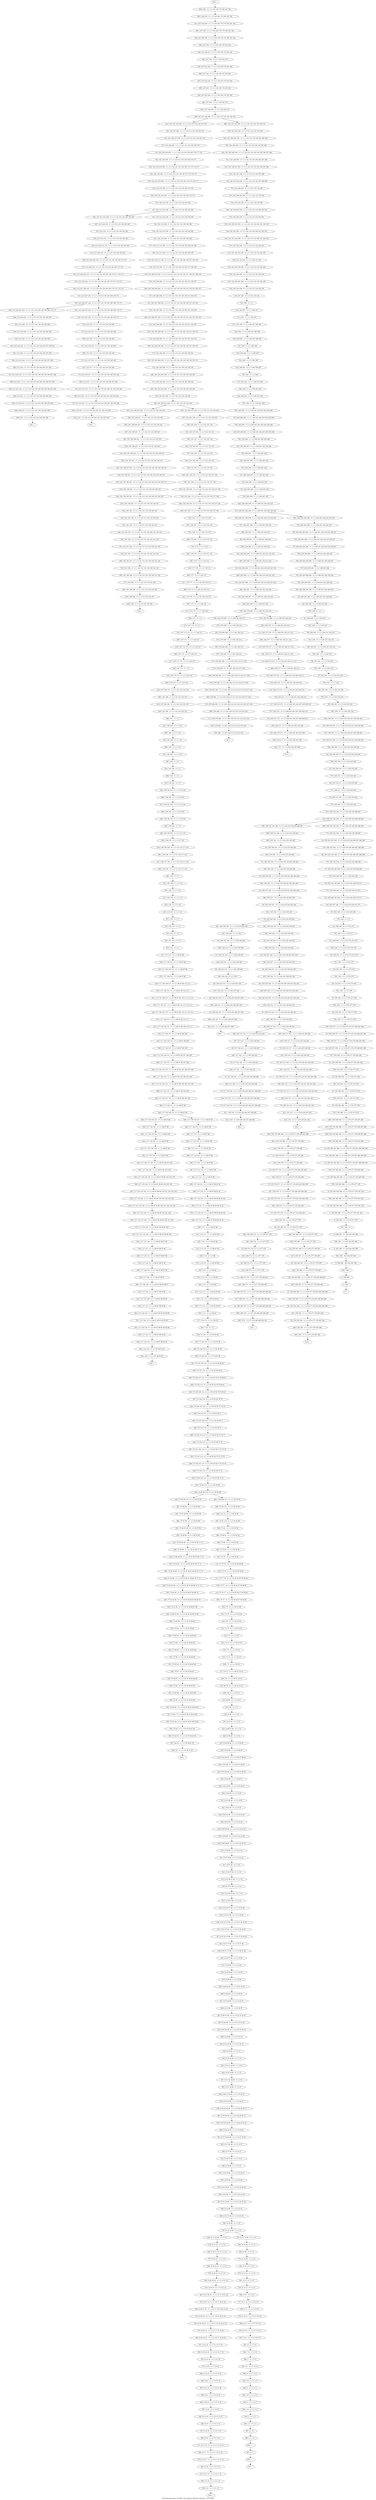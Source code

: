 digraph G {
graph [label="Tree-decomposition of width 4 for register allocator (function _test_start)"]
0[label="0 | : "];
1[label="1 | 390 : "];
2[label="2 | 389 390 : "];
3[label="3 | 388 389 : 303 304 305 306 "];
4[label="4 | 387 388 : 0 1 303 304 305 306 "];
5[label="5 | 386 387 : 0 1 303 304 305 306 "];
6[label="6 | 355 386 : 0 1 2 3 276 277 278 "];
7[label="7 | 355 385 386 : 0 1 2 3 276 277 278 301 302 "];
8[label="8 | 355 384 385 386 : 0 1 2 3 276 277 278 301 302 "];
9[label="9 | 355 383 384 386 : 0 1 2 3 276 277 278 301 302 "];
10[label="10 | 355 382 383 386 : 0 1 2 3 276 277 278 299 300 "];
11[label="11 | 355 381 382 386 : 0 1 2 3 276 277 278 297 298 299 300 "];
12[label="12 | 355 380 381 386 : 0 1 2 3 276 277 278 297 298 299 300 "];
13[label="13 | 355 378 379 : 0 1 2 3 276 277 278 296 "];
14[label="14 | 355 377 378 : 0 1 2 3 276 277 278 294 295 296 "];
15[label="15 | 355 376 377 : 0 1 2 3 276 277 278 292 293 294 295 "];
16[label="16 | 355 375 376 : 0 1 2 3 276 277 278 292 293 294 295 "];
17[label="17 | 355 374 375 : 0 1 2 3 276 277 278 292 293 "];
18[label="18 | 355 368 374 : 0 1 2 3 276 277 278 "];
19[label="19 | 368 373 374 : 0 1 2 3 277 278 "];
20[label="20 | 368 372 373 : 0 1 2 3 277 278 "];
21[label="21 | 368 371 372 : 0 1 2 3 277 278 290 291 "];
22[label="22 | 368 370 371 : 0 1 2 3 277 278 288 289 290 291 "];
23[label="23 | 368 369 370 : 0 1 2 3 277 278 288 289 290 291 "];
24[label="24 | 355 367 368 : 0 1 2 3 276 277 278 287 "];
25[label="25 | 355 366 367 : 0 1 2 3 276 277 278 287 "];
26[label="26 | 355 365 366 : 0 1 2 3 276 277 278 285 286 287 "];
27[label="27 | 355 364 365 : 0 1 2 3 276 277 278 283 284 285 286 "];
28[label="28 | 355 363 364 : 0 1 2 3 276 277 278 283 284 285 286 "];
29[label="29 | 355 362 363 : 0 1 2 3 276 277 278 283 284 "];
30[label="30 | 355 361 386 : 0 1 2 3 276 277 278 "];
31[label="31 | 355 360 361 : 0 1 2 3 276 277 278 "];
32[label="32 | 355 359 360 : 0 1 2 3 276 277 278 "];
33[label="33 | 355 358 359 : 0 1 2 3 276 277 278 281 282 "];
34[label="34 | 355 357 358 : 0 1 2 3 276 277 278 279 280 281 282 "];
35[label="35 | 355 356 357 : 0 1 2 3 276 277 278 279 280 281 282 "];
36[label="36 | 354 355 : 0 1 2 3 276 277 278 "];
37[label="37 | 353 354 : 0 1 2 3 276 277 278 "];
38[label="38 | 352 353 : 0 1 2 3 274 275 276 "];
39[label="39 | 351 352 : 0 1 2 3 274 275 "];
40[label="40 | 350 351 : 0 1 2 3 272 273 274 275 "];
41[label="41 | 349 350 : 0 1 2 3 272 273 274 275 "];
42[label="42 | 348 349 : 0 1 2 3 272 273 "];
43[label="43 | 305 348 : 0 1 2 3 234 235 236 "];
44[label="44 | 305 347 348 : 0 1 2 3 234 235 236 270 271 "];
45[label="45 | 305 346 347 348 : 0 1 2 3 234 235 236 270 271 "];
46[label="46 | 305 345 346 348 : 0 1 2 3 234 235 236 270 271 "];
47[label="47 | 305 344 345 348 : 0 1 2 3 234 235 236 268 269 "];
48[label="48 | 305 343 344 348 : 0 1 2 3 234 235 236 266 267 268 269 "];
49[label="49 | 305 342 343 348 : 0 1 2 3 234 235 236 266 267 268 269 "];
50[label="50 | 305 340 341 : 0 1 2 3 234 235 236 265 "];
51[label="51 | 305 339 340 : 0 1 2 3 234 235 236 263 264 265 "];
52[label="52 | 305 338 339 : 0 1 2 3 234 235 236 261 262 263 264 "];
53[label="53 | 305 337 338 : 0 1 2 3 234 235 236 261 262 263 264 "];
54[label="54 | 305 336 337 : 0 1 2 3 234 235 236 261 262 "];
55[label="55 | 305 329 336 : 0 1 2 3 234 235 236 254 "];
56[label="56 | 329 335 336 : 0 1 2 3 254 259 260 "];
57[label="57 | 329 334 335 : 0 1 2 3 254 259 260 "];
58[label="58 | 329 333 334 : 0 1 2 3 254 259 260 "];
59[label="59 | 329 332 333 : 0 1 2 3 254 257 258 "];
60[label="60 | 329 331 332 : 0 1 2 3 254 255 256 257 258 "];
61[label="61 | 329 330 331 : 0 1 2 3 254 255 256 257 258 "];
62[label="62 | 305 328 329 : 0 1 2 3 234 235 236 254 "];
63[label="63 | 305 327 328 : 0 1 2 3 234 235 236 252 253 254 "];
64[label="64 | 305 326 327 : 0 1 2 3 234 235 236 252 253 "];
65[label="65 | 305 325 326 : 0 1 2 3 234 235 236 250 251 252 253 "];
66[label="66 | 305 324 325 : 0 1 2 3 234 235 236 250 251 252 253 "];
67[label="67 | 305 323 324 : 0 1 2 3 234 235 236 250 251 "];
68[label="68 | 305 317 323 : 0 1 2 3 234 235 236 245 "];
69[label="69 | 317 322 323 : 0 1 2 3 235 236 245 "];
70[label="70 | 317 321 322 : 0 1 2 3 235 236 245 "];
71[label="71 | 317 320 321 : 0 1 2 3 235 236 245 248 249 "];
72[label="72 | 317 319 320 : 0 1 2 3 235 236 245 246 247 248 249 "];
73[label="73 | 317 318 319 : 0 1 2 3 235 236 245 246 247 248 249 "];
74[label="74 | 305 316 317 : 0 1 2 3 234 235 236 245 "];
75[label="75 | 305 315 316 : 0 1 2 3 234 235 236 243 244 245 "];
76[label="76 | 305 314 315 : 0 1 2 3 234 235 236 241 242 243 244 "];
77[label="77 | 305 313 314 : 0 1 2 3 234 235 236 241 242 243 244 "];
78[label="78 | 305 312 313 : 0 1 2 3 234 235 236 241 242 "];
79[label="79 | 305 311 348 : 0 1 2 3 234 235 236 "];
80[label="80 | 305 310 311 : 0 1 2 3 234 235 236 "];
81[label="81 | 305 309 310 : 0 1 2 3 234 235 236 "];
82[label="82 | 305 308 309 : 0 1 2 3 234 235 236 239 240 "];
83[label="83 | 305 307 308 : 0 1 2 3 234 235 236 237 238 239 240 "];
84[label="84 | 305 306 307 : 0 1 2 3 234 235 236 237 238 239 240 "];
85[label="85 | 304 305 : 0 1 2 3 234 235 236 "];
86[label="86 | 303 304 : 0 1 2 3 234 235 236 "];
87[label="87 | 302 303 : 0 1 2 3 232 233 234 "];
88[label="88 | 301 302 : 0 1 2 3 232 233 "];
89[label="89 | 300 301 : 0 1 2 3 230 231 232 233 "];
90[label="90 | 299 300 : 0 1 2 3 230 231 232 233 "];
91[label="91 | 298 299 : 0 1 2 3 230 231 "];
92[label="92 | 263 298 : 0 1 2 3 200 201 202 "];
93[label="93 | 263 297 298 : 0 1 2 3 200 201 202 228 229 "];
94[label="94 | 263 296 297 298 : 0 1 2 3 200 201 202 228 229 "];
95[label="95 | 263 295 296 298 : 0 1 2 3 200 201 202 228 229 "];
96[label="96 | 263 294 295 298 : 0 1 2 3 200 201 202 226 227 "];
97[label="97 | 263 293 294 298 : 0 1 2 3 200 201 202 224 225 226 227 "];
98[label="98 | 263 292 293 298 : 0 1 2 3 200 201 202 224 225 226 227 "];
99[label="99 | 263 290 291 : 0 1 2 3 200 201 202 223 "];
100[label="100 | 263 289 290 : 0 1 2 3 200 201 202 221 222 223 "];
101[label="101 | 263 288 289 : 0 1 2 3 200 201 202 219 220 221 222 "];
102[label="102 | 263 287 288 : 0 1 2 3 200 201 202 219 220 221 222 "];
103[label="103 | 263 286 287 : 0 1 2 3 200 201 202 219 220 "];
104[label="104 | 263 278 286 : 0 1 2 3 200 201 202 212 "];
105[label="105 | 278 285 286 : 0 1 2 3 201 202 212 "];
106[label="106 | 278 284 285 : 0 1 2 3 201 202 212 "];
107[label="107 | 278 283 284 : 0 1 2 3 201 202 212 217 218 "];
108[label="108 | 278 282 283 : 0 1 2 3 201 202 212 213 214 217 218 "];
109[label="109 | 278 281 282 : 0 1 2 3 201 202 212 213 214 215 216 217 218 "];
110[label="110 | 278 280 281 : 0 1 2 3 201 202 212 213 214 215 216 217 218 "];
111[label="111 | 278 279 280 : 0 1 2 3 201 202 212 213 214 215 216 "];
112[label="112 | 263 277 278 : 0 1 2 3 200 201 202 211 212 "];
113[label="113 | 263 276 277 : 0 1 2 3 200 201 202 211 212 "];
114[label="114 | 263 275 276 : 0 1 2 3 200 201 202 211 212 "];
115[label="115 | 263 274 275 : 0 1 2 3 200 201 202 209 210 211 "];
116[label="116 | 263 273 274 : 0 1 2 3 200 201 202 209 210 "];
117[label="117 | 263 272 273 : 0 1 2 3 200 201 202 207 208 209 210 "];
118[label="118 | 263 271 272 : 0 1 2 3 200 201 202 207 208 209 210 "];
119[label="119 | 263 270 271 : 0 1 2 3 200 201 202 207 208 "];
120[label="120 | 263 269 298 : 0 1 2 3 200 201 202 "];
121[label="121 | 263 268 269 : 0 1 2 3 200 201 202 "];
122[label="122 | 263 267 268 : 0 1 2 3 200 201 202 "];
123[label="123 | 263 266 267 : 0 1 2 3 200 201 202 205 206 "];
124[label="124 | 263 265 266 : 0 1 2 3 200 201 202 203 204 205 206 "];
125[label="125 | 263 264 265 : 0 1 2 3 200 201 202 203 204 205 206 "];
126[label="126 | 262 263 : 0 1 2 3 200 201 202 "];
127[label="127 | 261 262 : 0 1 2 3 200 201 202 "];
128[label="128 | 260 261 : 0 1 2 3 198 199 200 "];
129[label="129 | 259 260 : 0 1 2 3 198 199 "];
130[label="130 | 258 259 : 0 1 2 3 196 197 198 199 "];
131[label="131 | 257 258 : 0 1 2 3 196 197 198 199 "];
132[label="132 | 256 257 : 0 1 2 3 196 197 "];
133[label="133 | 181 256 : 0 1 2 3 132 133 134 "];
134[label="134 | 181 255 256 : 0 1 2 3 132 133 134 194 195 "];
135[label="135 | 181 254 255 256 : 0 1 2 3 132 133 134 194 195 "];
136[label="136 | 181 253 254 256 : 0 1 2 3 132 133 134 194 195 "];
137[label="137 | 181 252 253 256 : 0 1 2 3 132 133 134 192 193 "];
138[label="138 | 181 251 252 256 : 0 1 2 3 132 133 134 190 191 192 193 "];
139[label="139 | 181 250 251 256 : 0 1 2 3 132 133 134 190 191 192 193 "];
140[label="140 | 181 249 250 256 : 0 1 2 3 132 133 134 189 190 191 "];
141[label="141 | 181 248 249 256 : 0 1 2 3 132 133 134 189 "];
142[label="142 | 181 247 248 256 : 0 1 2 3 132 133 134 187 188 189 "];
143[label="143 | 181 246 247 256 : 0 1 2 3 132 133 134 185 186 187 188 "];
144[label="144 | 181 245 246 256 : 0 1 2 3 132 133 134 139 140 185 186 187 188 "];
145[label="145 | 181 244 245 256 : 0 1 2 3 132 133 134 139 140 185 186 "];
146[label="146 | 237 243 244 : 0 1 2 3 139 140 178 183 184 "];
147[label="147 | 237 242 243 : 0 1 2 3 139 140 178 183 184 "];
148[label="148 | 237 241 242 : 0 1 2 3 139 140 178 183 184 "];
149[label="149 | 237 240 241 : 0 1 2 3 139 140 178 181 182 "];
150[label="150 | 237 239 240 : 0 1 2 3 139 140 178 179 180 181 182 "];
151[label="151 | 237 238 239 : 0 1 2 3 139 140 178 179 180 181 182 "];
152[label="152 | 181 236 237 256 : 0 1 2 3 132 133 134 139 140 178 "];
153[label="153 | 181 235 236 256 : 0 1 2 3 132 133 134 139 140 176 177 178 "];
154[label="154 | 181 234 235 256 : 0 1 2 3 132 133 134 139 140 174 175 176 177 "];
155[label="155 | 181 233 234 256 : 0 1 2 3 132 133 134 139 140 174 175 176 177 "];
156[label="156 | 181 232 233 256 : 0 1 2 3 132 133 134 139 140 174 175 "];
157[label="157 | 181 213 232 256 : 0 1 2 3 132 133 134 139 140 160 "];
158[label="158 | 213 231 232 : 0 1 2 3 133 134 139 140 160 "];
159[label="159 | 213 230 231 232 : 0 1 2 3 133 134 139 140 160 "];
160[label="160 | 213 229 230 232 : 0 1 2 3 133 134 139 140 160 172 173 "];
161[label="161 | 213 228 229 232 : 0 1 2 3 133 134 139 140 160 170 171 172 173 "];
162[label="162 | 213 227 228 232 : 0 1 2 3 133 134 139 140 160 170 171 172 173 "];
163[label="163 | 213 226 227 232 : 0 1 2 3 133 134 139 140 160 169 170 171 "];
164[label="164 | 213 225 226 : 0 1 2 3 133 134 139 140 160 169 "];
165[label="165 | 213 224 225 : 0 1 2 3 133 134 139 140 160 167 168 169 "];
166[label="166 | 213 223 224 : 0 1 2 3 133 134 139 140 160 167 168 "];
167[label="167 | 213 222 223 : 0 1 2 3 133 134 139 140 160 165 166 167 168 "];
168[label="168 | 213 221 222 : 0 1 2 3 133 134 139 140 160 165 166 167 168 "];
169[label="169 | 213 220 221 : 0 1 2 3 133 134 139 140 160 165 166 "];
170[label="170 | 213 219 232 : 0 1 2 3 133 134 139 140 160 "];
171[label="171 | 213 218 219 : 0 1 2 3 133 134 139 140 160 "];
172[label="172 | 213 217 218 : 0 1 2 3 133 134 139 140 160 "];
173[label="173 | 213 216 217 : 0 1 2 3 133 134 139 140 160 163 164 "];
174[label="174 | 213 215 216 : 0 1 2 3 133 134 139 140 160 161 162 163 164 "];
175[label="175 | 213 214 215 : 0 1 2 3 133 134 139 140 160 161 162 163 164 "];
176[label="176 | 181 212 213 256 : 0 1 2 3 132 133 134 139 140 160 "];
177[label="177 | 181 211 212 256 : 0 1 2 3 132 133 134 139 140 158 159 160 "];
178[label="178 | 181 210 211 256 : 0 1 2 3 132 133 134 139 140 156 157 158 159 "];
179[label="179 | 181 209 210 256 : 0 1 2 3 132 133 134 139 140 150 151 156 157 158 159 "];
180[label="180 | 181 208 209 256 : 0 1 2 3 132 133 134 139 140 150 151 154 155 156 157 "];
181[label="181 | 181 207 208 256 : 0 1 2 3 132 133 134 139 140 150 151 154 155 "];
182[label="182 | 181 206 207 256 : 0 1 2 3 132 133 134 139 140 150 151 152 153 154 155 "];
183[label="183 | 181 205 206 256 : 0 1 2 3 132 133 134 139 140 150 151 152 153 "];
184[label="184 | 181 204 205 256 : 0 1 2 3 132 133 134 139 140 150 151 152 153 "];
185[label="185 | 181 203 204 256 : 0 1 2 3 132 133 134 139 140 148 149 150 151 "];
186[label="186 | 181 202 203 256 : 0 1 2 3 132 133 134 139 140 148 149 "];
187[label="187 | 181 201 202 256 : 0 1 2 3 132 133 134 139 140 148 149 "];
188[label="188 | 181 200 201 256 : 0 1 2 3 132 133 134 139 140 "];
189[label="189 | 181 199 200 201 : 0 1 2 3 132 133 134 139 140 "];
190[label="190 | 181 198 199 201 : 0 1 2 3 132 133 134 139 140 "];
191[label="191 | 181 197 198 201 : 0 1 2 3 132 133 134 139 140 146 147 "];
192[label="192 | 181 196 197 201 : 0 1 2 3 132 133 134 139 140 144 145 146 147 "];
193[label="193 | 181 195 196 201 : 0 1 2 3 132 133 134 139 140 144 145 146 147 "];
194[label="194 | 181 194 195 201 : 0 1 2 3 132 133 134 139 140 143 144 145 "];
195[label="195 | 181 193 194 : 0 1 2 3 132 133 134 139 140 143 "];
196[label="196 | 181 192 193 : 0 1 2 3 132 133 134 139 140 141 142 143 "];
197[label="197 | 181 191 192 : 0 1 2 3 132 133 134 139 140 141 142 "];
198[label="198 | 181 190 191 : 0 1 2 3 132 133 134 139 140 141 142 "];
199[label="199 | 181 189 190 : 0 1 2 3 132 133 134 139 140 141 142 "];
200[label="200 | 181 188 189 : 0 1 2 3 132 133 134 139 140 "];
201[label="201 | 181 187 256 : 0 1 2 3 132 133 134 "];
202[label="202 | 181 186 187 : 0 1 2 3 132 133 134 "];
203[label="203 | 181 185 186 : 0 1 2 3 132 133 134 "];
204[label="204 | 181 184 185 : 0 1 2 3 132 133 134 137 138 "];
205[label="205 | 181 183 184 : 0 1 2 3 132 133 134 135 136 137 138 "];
206[label="206 | 181 182 183 : 0 1 2 3 132 133 134 135 136 137 138 "];
207[label="207 | 180 181 : 0 1 2 3 132 133 134 "];
208[label="208 | 179 180 : 0 1 2 3 132 133 134 "];
209[label="209 | 178 179 : 0 1 2 3 130 131 132 "];
210[label="210 | 177 178 : 0 1 2 3 130 131 "];
211[label="211 | 176 177 : 0 1 2 3 128 129 130 131 "];
212[label="212 | 175 176 : 0 1 2 3 128 129 130 131 "];
213[label="213 | 174 175 : 0 1 2 3 128 129 "];
214[label="214 | 167 174 : 0 1 2 3 "];
215[label="215 | 167 173 174 : 0 1 2 3 126 127 "];
216[label="216 | 167 172 173 : 0 1 2 3 126 127 "];
217[label="217 | 167 171 172 : 0 1 2 3 126 127 "];
218[label="218 | 167 170 171 : 0 1 2 3 124 125 "];
219[label="219 | 167 169 170 : 0 1 2 3 122 123 124 125 "];
220[label="220 | 167 168 169 : 0 1 2 3 122 123 124 125 "];
221[label="221 | 166 167 : 0 1 2 3 121 "];
222[label="222 | 165 166 : 0 1 2 3 121 "];
223[label="223 | 164 165 : 0 1 2 3 121 "];
224[label="224 | 163 164 : 0 1 2 3 "];
225[label="225 | 156 163 : 0 1 2 3 "];
226[label="226 | 156 162 163 : 0 1 2 3 119 120 "];
227[label="227 | 156 161 162 : 0 1 2 3 119 120 "];
228[label="228 | 156 160 161 : 0 1 2 3 119 120 "];
229[label="229 | 156 159 160 : 0 1 2 3 117 118 "];
230[label="230 | 156 158 159 : 0 1 2 3 115 116 117 118 "];
231[label="231 | 156 157 158 : 0 1 2 3 115 116 117 118 "];
232[label="232 | 155 156 : 0 1 2 3 114 "];
233[label="233 | 154 155 : 0 1 2 3 114 "];
234[label="234 | 153 154 : 0 1 2 3 114 "];
235[label="235 | 152 153 : 0 1 2 3 "];
236[label="236 | 151 152 : 0 1 2 3 "];
237[label="237 | 117 151 : 0 1 2 3 86 87 88 "];
238[label="238 | 117 150 151 : 0 1 2 3 86 87 88 "];
239[label="239 | 117 149 150 151 : 0 1 2 3 86 87 88 "];
240[label="240 | 117 148 149 151 : 0 1 2 3 86 87 88 112 113 "];
241[label="241 | 117 147 148 151 : 0 1 2 3 86 87 88 110 111 112 113 "];
242[label="242 | 117 146 147 151 : 0 1 2 3 86 87 88 110 111 112 113 "];
243[label="243 | 117 145 146 151 : 0 1 2 3 86 87 88 109 110 111 "];
244[label="244 | 117 144 145 151 : 0 1 2 3 86 87 88 109 "];
245[label="245 | 117 143 144 151 : 0 1 2 3 86 87 88 107 108 109 "];
246[label="246 | 117 142 143 151 : 0 1 2 3 86 87 88 105 106 107 108 "];
247[label="247 | 117 141 142 151 : 0 1 2 3 86 87 88 105 106 107 108 "];
248[label="248 | 117 140 141 151 : 0 1 2 3 86 87 88 105 106 "];
249[label="249 | 117 139 140 151 : 0 1 2 3 86 87 88 "];
250[label="250 | 117 138 139 140 : 0 1 2 3 86 87 88 "];
251[label="251 | 117 137 138 140 : 0 1 2 3 86 87 88 "];
252[label="252 | 117 136 137 140 : 0 1 2 3 86 87 88 103 104 "];
253[label="253 | 117 135 136 140 : 0 1 2 3 86 87 88 99 100 103 104 "];
254[label="254 | 117 134 135 140 : 0 1 2 3 86 87 88 99 100 101 102 103 104 "];
255[label="255 | 117 133 134 140 : 0 1 2 3 86 87 88 99 100 101 102 103 104 "];
256[label="256 | 117 132 133 140 : 0 1 2 3 86 87 88 98 99 100 101 102 "];
257[label="257 | 117 131 132 140 : 0 1 2 3 86 87 88 97 98 99 100 "];
258[label="258 | 117 130 131 : 0 1 2 3 86 87 88 97 98 "];
259[label="259 | 117 129 130 : 0 1 2 3 86 87 88 97 98 "];
260[label="260 | 117 128 129 : 0 1 2 3 86 87 88 95 96 97 "];
261[label="261 | 117 127 128 : 0 1 2 3 86 87 88 95 96 "];
262[label="262 | 117 126 127 : 0 1 2 3 86 87 88 93 94 95 96 "];
263[label="263 | 117 125 126 : 0 1 2 3 86 87 88 93 94 95 96 "];
264[label="264 | 117 124 125 : 0 1 2 3 86 87 88 93 94 "];
265[label="265 | 117 123 151 : 0 1 2 3 86 87 88 "];
266[label="266 | 117 122 123 : 0 1 2 3 86 87 88 "];
267[label="267 | 117 121 122 : 0 1 2 3 86 87 88 "];
268[label="268 | 117 120 121 : 0 1 2 3 86 87 88 91 92 "];
269[label="269 | 117 119 120 : 0 1 2 3 86 87 88 89 90 91 92 "];
270[label="270 | 117 118 119 : 0 1 2 3 86 87 88 89 90 91 92 "];
271[label="271 | 116 117 : 0 1 2 3 86 87 88 "];
272[label="272 | 115 116 : 0 1 2 3 86 87 88 "];
273[label="273 | 114 115 : 0 1 2 3 84 85 86 "];
274[label="274 | 113 114 : 0 1 2 3 84 85 "];
275[label="275 | 112 113 : 0 1 2 3 82 83 84 85 "];
276[label="276 | 111 112 : 0 1 2 3 82 83 84 85 "];
277[label="277 | 110 111 : 0 1 2 3 82 83 "];
278[label="278 | 75 110 : 0 1 2 3 54 55 56 "];
279[label="279 | 75 109 110 : 0 1 2 3 54 55 56 "];
280[label="280 | 75 108 109 110 : 0 1 2 3 54 55 56 "];
281[label="281 | 75 107 108 110 : 0 1 2 3 54 55 56 80 81 "];
282[label="282 | 75 106 107 110 : 0 1 2 3 54 55 56 78 79 80 81 "];
283[label="283 | 75 105 106 110 : 0 1 2 3 54 55 56 78 79 80 81 "];
284[label="284 | 75 104 105 110 : 0 1 2 3 54 55 56 77 78 79 "];
285[label="285 | 75 103 104 110 : 0 1 2 3 54 55 56 77 "];
286[label="286 | 75 102 103 110 : 0 1 2 3 54 55 56 75 76 77 "];
287[label="287 | 75 101 102 110 : 0 1 2 3 54 55 56 73 74 75 76 "];
288[label="288 | 75 100 101 110 : 0 1 2 3 54 55 56 73 74 75 76 "];
289[label="289 | 75 99 100 110 : 0 1 2 3 54 55 56 73 74 "];
290[label="290 | 75 98 99 110 : 0 1 2 3 54 55 56 "];
291[label="291 | 75 97 98 99 : 0 1 2 3 54 55 56 "];
292[label="292 | 75 96 97 99 : 0 1 2 3 54 55 56 "];
293[label="293 | 75 95 96 99 : 0 1 2 3 54 55 56 71 72 "];
294[label="294 | 75 94 95 99 : 0 1 2 3 54 55 56 67 68 71 72 "];
295[label="295 | 75 93 94 99 : 0 1 2 3 54 55 56 67 68 69 70 71 72 "];
296[label="296 | 75 92 93 99 : 0 1 2 3 54 55 56 67 68 69 70 71 72 "];
297[label="297 | 75 91 92 99 : 0 1 2 3 54 55 56 66 67 68 69 70 "];
298[label="298 | 75 90 91 99 : 0 1 2 3 54 55 56 66 67 68 "];
299[label="299 | 75 89 90 : 0 1 2 3 54 55 56 65 66 "];
300[label="300 | 75 88 89 : 0 1 2 3 54 55 56 65 66 "];
301[label="301 | 75 87 88 : 0 1 2 3 54 55 56 65 66 "];
302[label="302 | 75 86 87 : 0 1 2 3 54 55 56 63 64 65 "];
303[label="303 | 75 85 86 : 0 1 2 3 54 55 56 63 64 "];
304[label="304 | 75 84 85 : 0 1 2 3 54 55 56 61 62 63 64 "];
305[label="305 | 75 83 84 : 0 1 2 3 54 55 56 61 62 63 64 "];
306[label="306 | 75 82 83 : 0 1 2 3 54 55 56 61 62 "];
307[label="307 | 75 81 110 : 0 1 2 3 54 55 56 "];
308[label="308 | 75 80 81 : 0 1 2 3 54 55 56 "];
309[label="309 | 75 79 80 : 0 1 2 3 54 55 56 "];
310[label="310 | 75 78 79 : 0 1 2 3 54 55 56 59 60 "];
311[label="311 | 75 77 78 : 0 1 2 3 54 55 56 57 58 59 60 "];
312[label="312 | 75 76 77 : 0 1 2 3 54 55 56 57 58 59 60 "];
313[label="313 | 74 75 : 0 1 2 3 54 55 56 "];
314[label="314 | 73 74 : 0 1 2 3 54 55 56 "];
315[label="315 | 72 73 : 0 1 2 3 52 53 54 "];
316[label="316 | 71 72 : 0 1 2 3 52 53 "];
317[label="317 | 70 71 : 0 1 2 3 50 51 52 53 "];
318[label="318 | 69 70 : 0 1 2 3 50 51 52 53 "];
319[label="319 | 68 69 : 0 1 2 3 50 51 "];
320[label="320 | 8 68 : 0 1 2 3 6 "];
321[label="321 | 8 67 68 : 0 1 2 3 6 "];
322[label="322 | 8 66 67 68 : 0 1 2 3 6 "];
323[label="323 | 8 65 66 68 : 0 1 2 3 6 48 49 "];
324[label="324 | 8 64 65 68 : 0 1 2 3 6 46 47 48 49 "];
325[label="325 | 8 63 64 68 : 0 1 2 3 6 46 47 48 49 "];
326[label="326 | 8 62 63 68 : 0 1 2 3 6 45 46 47 "];
327[label="327 | 8 61 62 68 : 0 1 2 3 6 45 "];
328[label="328 | 8 60 61 68 : 0 1 2 3 6 43 44 45 "];
329[label="329 | 8 59 60 68 : 0 1 2 3 6 41 42 43 44 "];
330[label="330 | 8 58 59 68 : 0 1 2 3 6 41 42 43 44 "];
331[label="331 | 8 57 58 68 : 0 1 2 3 6 41 42 "];
332[label="332 | 8 56 57 68 : 0 1 2 3 6 "];
333[label="333 | 8 55 56 57 68 : 0 1 2 3 6 "];
334[label="334 | 8 54 55 57 68 : 0 1 2 3 6 "];
335[label="335 | 8 53 54 57 68 : 0 1 2 3 6 39 40 "];
336[label="336 | 8 52 53 57 68 : 0 1 2 3 6 37 38 39 40 "];
337[label="337 | 8 51 52 57 68 : 0 1 2 3 6 37 38 39 40 "];
338[label="338 | 8 50 51 57 68 : 0 1 2 3 6 36 37 38 "];
339[label="339 | 8 49 50 68 : 0 1 2 3 6 36 "];
340[label="340 | 8 48 49 68 : 0 1 2 3 6 34 35 36 "];
341[label="341 | 8 47 48 68 : 0 1 2 3 6 34 35 "];
342[label="342 | 8 46 47 68 : 0 1 2 3 6 32 33 34 35 "];
343[label="343 | 8 45 46 68 : 0 1 2 3 6 32 33 34 35 "];
344[label="344 | 8 44 45 68 : 0 1 2 3 6 32 33 "];
345[label="345 | 8 43 44 68 : 0 1 2 3 6 "];
346[label="346 | 8 42 43 44 68 : 0 1 2 3 6 "];
347[label="347 | 8 41 42 44 68 : 0 1 2 3 6 "];
348[label="348 | 8 40 41 44 68 : 0 1 2 3 6 30 31 "];
349[label="349 | 8 39 40 44 68 : 0 1 2 3 6 28 29 30 31 "];
350[label="350 | 8 38 39 44 68 : 0 1 2 3 6 28 29 30 31 "];
351[label="351 | 8 37 38 44 68 : 0 1 2 3 6 27 28 29 "];
352[label="352 | 8 36 37 68 : 0 1 2 3 6 27 "];
353[label="353 | 8 35 36 68 : 0 1 2 3 6 25 26 27 "];
354[label="354 | 8 34 35 68 : 0 1 2 3 6 23 24 25 26 "];
355[label="355 | 8 33 34 68 : 0 1 2 3 6 23 24 25 26 "];
356[label="356 | 8 32 33 68 : 0 1 2 3 6 23 24 "];
357[label="357 | 8 31 32 68 : 0 1 2 3 6 "];
358[label="358 | 8 30 31 32 : 0 1 2 3 6 "];
359[label="359 | 8 29 30 32 : 0 1 2 3 6 "];
360[label="360 | 8 28 29 32 : 0 1 2 3 6 21 22 "];
361[label="361 | 8 27 28 32 : 0 1 2 3 6 17 18 21 22 "];
362[label="362 | 8 26 27 32 : 0 1 2 3 6 17 18 19 20 21 22 "];
363[label="363 | 8 25 26 32 : 0 1 2 3 6 17 18 19 20 21 22 "];
364[label="364 | 8 24 25 32 : 0 1 2 3 6 16 17 18 19 20 "];
365[label="365 | 8 23 24 32 : 0 1 2 3 6 16 17 18 "];
366[label="366 | 8 22 23 : 0 1 2 3 6 15 16 "];
367[label="367 | 8 21 22 : 0 1 2 3 6 15 16 "];
368[label="368 | 8 20 21 : 0 1 2 3 6 15 16 "];
369[label="369 | 8 19 20 : 0 1 2 3 6 13 14 15 "];
370[label="370 | 8 18 19 : 0 1 2 3 6 13 14 "];
371[label="371 | 8 17 18 : 0 1 2 3 6 11 12 13 14 "];
372[label="372 | 8 16 17 : 0 1 2 3 6 11 12 13 14 "];
373[label="373 | 8 15 16 : 0 1 2 3 6 11 12 "];
374[label="374 | 8 14 68 : 0 1 2 3 6 "];
375[label="375 | 8 13 14 : 0 1 2 3 6 "];
376[label="376 | 8 12 13 : 0 1 2 3 6 "];
377[label="377 | 8 11 12 : 0 1 2 3 6 9 10 "];
378[label="378 | 8 10 11 : 0 1 2 3 6 7 8 9 10 "];
379[label="379 | 8 9 10 : 0 1 2 3 6 7 8 9 10 "];
380[label="380 | 7 8 : 0 1 2 3 6 "];
381[label="381 | 6 7 : 0 1 2 3 4 5 6 "];
382[label="382 | 5 6 : 0 1 2 3 4 5 "];
383[label="383 | 4 5 : 0 1 2 3 4 5 "];
384[label="384 | 3 4 : 0 1 2 3 4 5 "];
385[label="385 | 2 3 : 0 1 2 3 "];
386[label="386 | 1 2 : 0 1 "];
387[label="387 | 0 1 : "];
388[label="388 | 355 368 374 : 0 1 2 3 276 277 278 "];
389[label="389 | 355 368 374 : 0 1 2 3 276 277 278 "];
390[label="390 | 355 379 380 386 : 0 1 2 3 276 277 278 296 297 298 "];
391[label="391 | 305 329 336 : 0 1 2 3 234 235 236 254 "];
392[label="392 | 305 317 323 : 0 1 2 3 234 235 236 245 "];
393[label="393 | 305 317 323 : 0 1 2 3 234 235 236 245 "];
394[label="394 | 305 329 336 : 0 1 2 3 234 235 236 254 "];
395[label="395 | 305 341 342 348 : 0 1 2 3 234 235 236 265 266 267 "];
396[label="396 | 263 278 286 : 0 1 2 3 200 201 202 212 "];
397[label="397 | 263 278 286 : 0 1 2 3 200 201 202 212 "];
398[label="398 | 263 291 292 298 : 0 1 2 3 200 201 202 223 224 225 "];
399[label="399 | 181 237 244 256 : 0 1 2 3 132 133 134 139 140 178 "];
400[label="400 | 213 226 227 232 : 0 1 2 3 133 134 139 140 160 169 170 171 "];
401[label="401 | 213 226 227 232 : 0 1 2 3 133 134 139 140 160 169 170 171 "];
402[label="402 | 181 213 232 256 : 0 1 2 3 132 133 134 139 140 160 "];
403[label="403 | 181 200 201 256 : 0 1 2 3 132 133 134 139 140 "];
404[label="404 | 117 139 140 151 : 0 1 2 3 86 87 88 "];
405[label="405 | 75 98 99 110 : 0 1 2 3 54 55 56 "];
406[label="406 | 8 31 32 68 : 0 1 2 3 6 "];
407[label="407 | 8 31 32 68 : 0 1 2 3 6 "];
408[label="408 | 75 98 99 110 : 0 1 2 3 54 55 56 "];
409[label="409 | 117 139 140 151 : 0 1 2 3 86 87 88 "];
410[label="410 | 181 200 201 256 : 0 1 2 3 132 133 134 139 140 "];
411[label="411 | 181 213 232 256 : 0 1 2 3 132 133 134 139 140 160 "];
412[label="412 | 181 237 244 256 : 0 1 2 3 132 133 134 139 140 178 "];
413[label="413 | 263 291 292 298 : 0 1 2 3 200 201 202 223 224 225 "];
414[label="414 | 305 341 342 348 : 0 1 2 3 234 235 236 265 266 267 "];
415[label="415 | 355 379 380 386 : 0 1 2 3 276 277 278 296 297 298 "];
416[label="416 | : "];
417[label="417 | 368 370 : 0 1 2 3 277 278 288 289 290 291 "];
418[label="418 | 368 371 : 0 1 2 3 277 278 290 291 "];
419[label="419 | 368 372 : 0 1 2 3 277 278 "];
420[label="420 | 368 373 : 0 1 2 3 277 278 "];
421[label="421 | 368 374 : 0 1 2 3 277 278 "];
422[label="422 | : "];
423[label="423 | 355 363 : 0 1 2 3 276 277 278 283 284 "];
424[label="424 | 355 364 : 0 1 2 3 276 277 278 283 284 285 286 "];
425[label="425 | 355 365 : 0 1 2 3 276 277 278 285 286 "];
426[label="426 | 355 366 : 0 1 2 3 276 277 278 287 "];
427[label="427 | 355 367 : 0 1 2 3 276 277 278 287 "];
428[label="428 | 355 368 : 0 1 2 3 276 277 278 "];
429[label="429 | 355 374 : 0 1 2 3 276 277 278 "];
430[label="430 | 355 375 : 0 1 2 3 276 277 278 292 293 "];
431[label="431 | 355 376 : 0 1 2 3 276 277 278 292 293 294 295 "];
432[label="432 | 355 377 : 0 1 2 3 276 277 278 294 295 "];
433[label="433 | 355 378 : 0 1 2 3 276 277 278 296 "];
434[label="434 | 355 379 : 0 1 2 3 276 277 278 296 "];
435[label="435 | : "];
436[label="436 | 329 331 : 0 1 2 3 254 255 256 257 258 "];
437[label="437 | 329 332 : 0 1 2 3 254 257 258 "];
438[label="438 | 329 333 : 0 1 2 3 254 "];
439[label="439 | 329 334 : 0 1 2 3 254 259 260 "];
440[label="440 | 329 335 : 0 1 2 3 254 259 260 "];
441[label="441 | 329 336 : 0 1 2 3 254 "];
442[label="442 | : "];
443[label="443 | 317 319 : 0 1 2 3 235 236 245 246 247 248 249 "];
444[label="444 | 317 320 : 0 1 2 3 235 236 245 248 249 "];
445[label="445 | 317 321 : 0 1 2 3 235 236 245 "];
446[label="446 | 317 322 : 0 1 2 3 235 236 245 "];
447[label="447 | 317 323 : 0 1 2 3 235 236 245 "];
448[label="448 | : "];
449[label="449 | 305 313 : 0 1 2 3 234 235 236 241 242 "];
450[label="450 | 305 314 : 0 1 2 3 234 235 236 241 242 243 244 "];
451[label="451 | 305 315 : 0 1 2 3 234 235 236 243 244 "];
452[label="452 | 305 316 : 0 1 2 3 234 235 236 245 "];
453[label="453 | 305 317 : 0 1 2 3 234 235 236 245 "];
454[label="454 | 305 323 : 0 1 2 3 234 235 236 "];
455[label="455 | 305 324 : 0 1 2 3 234 235 236 250 251 "];
456[label="456 | 305 325 : 0 1 2 3 234 235 236 250 251 252 253 "];
457[label="457 | 305 326 : 0 1 2 3 234 235 236 252 253 "];
458[label="458 | 305 327 : 0 1 2 3 234 235 236 252 253 "];
459[label="459 | 305 328 : 0 1 2 3 234 235 236 254 "];
460[label="460 | 305 329 : 0 1 2 3 234 235 236 254 "];
461[label="461 | 305 336 : 0 1 2 3 234 235 236 "];
462[label="462 | 305 337 : 0 1 2 3 234 235 236 261 262 "];
463[label="463 | 305 338 : 0 1 2 3 234 235 236 261 262 263 264 "];
464[label="464 | 305 339 : 0 1 2 3 234 235 236 263 264 "];
465[label="465 | 305 340 : 0 1 2 3 234 235 236 265 "];
466[label="466 | 305 341 : 0 1 2 3 234 235 236 265 "];
467[label="467 | : "];
468[label="468 | 278 280 : 0 1 2 3 201 202 212 213 214 215 216 "];
469[label="469 | 278 281 : 0 1 2 3 201 202 212 213 214 215 216 217 218 "];
470[label="470 | 278 282 : 0 1 2 3 201 202 212 213 214 217 218 "];
471[label="471 | 278 283 : 0 1 2 3 201 202 212 217 218 "];
472[label="472 | 278 284 : 0 1 2 3 201 202 212 "];
473[label="473 | 278 285 : 0 1 2 3 201 202 212 "];
474[label="474 | 278 286 : 0 1 2 3 201 202 212 "];
475[label="475 | : "];
476[label="476 | 263 271 : 0 1 2 3 200 201 202 207 208 "];
477[label="477 | 263 272 : 0 1 2 3 200 201 202 207 208 209 210 "];
478[label="478 | 263 273 : 0 1 2 3 200 201 202 209 210 "];
479[label="479 | 263 274 : 0 1 2 3 200 201 202 209 210 "];
480[label="480 | 263 275 : 0 1 2 3 200 201 202 211 "];
481[label="481 | 263 276 : 0 1 2 3 200 201 202 211 212 "];
482[label="482 | 263 277 : 0 1 2 3 200 201 202 211 212 "];
483[label="483 | 263 278 : 0 1 2 3 200 201 202 212 "];
484[label="484 | 263 286 : 0 1 2 3 200 201 202 "];
485[label="485 | 263 287 : 0 1 2 3 200 201 202 219 220 "];
486[label="486 | 263 288 : 0 1 2 3 200 201 202 219 220 221 222 "];
487[label="487 | 263 289 : 0 1 2 3 200 201 202 221 222 "];
488[label="488 | 263 290 : 0 1 2 3 200 201 202 223 "];
489[label="489 | 263 291 : 0 1 2 3 200 201 202 223 "];
490[label="490 | : "];
491[label="491 | 237 239 : 0 1 2 3 139 140 178 179 180 181 182 "];
492[label="492 | 237 240 : 0 1 2 3 139 140 178 181 182 "];
493[label="493 | 237 241 : 0 1 2 3 139 140 178 "];
494[label="494 | 237 242 : 0 1 2 3 139 140 178 183 184 "];
495[label="495 | 237 243 : 0 1 2 3 139 140 178 183 184 "];
496[label="496 | 237 244 : 0 1 2 3 139 140 178 "];
497[label="497 | : "];
498[label="498 | 213 221 : 0 1 2 3 133 134 139 140 160 165 166 "];
499[label="499 | 213 222 : 0 1 2 3 133 134 139 140 160 165 166 167 168 "];
500[label="500 | 213 223 : 0 1 2 3 133 134 139 140 160 167 168 "];
501[label="501 | 213 224 : 0 1 2 3 133 134 139 140 160 167 168 "];
502[label="502 | 213 225 : 0 1 2 3 133 134 139 140 160 169 "];
503[label="503 | 213 226 : 0 1 2 3 133 134 139 140 160 169 "];
504[label="504 | : "];
505[label="505 | 213 215 : 0 1 2 3 133 134 139 140 160 161 162 163 164 "];
506[label="506 | 213 216 : 0 1 2 3 133 134 139 140 160 163 164 "];
507[label="507 | 213 217 : 0 1 2 3 133 134 139 140 160 "];
508[label="508 | 213 218 : 0 1 2 3 133 134 139 140 160 "];
509[label="509 | 213 219 : 0 1 2 3 133 134 139 140 160 "];
510[label="510 | 213 232 : 0 1 2 3 133 134 139 140 160 "];
511[label="511 | 213 227 232 : 0 1 2 3 133 134 139 140 160 170 171 "];
512[label="512 | 213 228 232 : 0 1 2 3 133 134 139 140 160 170 171 172 173 "];
513[label="513 | 213 229 232 : 0 1 2 3 133 134 139 140 160 172 173 "];
514[label="514 | 213 230 232 : 0 1 2 3 133 134 139 140 160 "];
515[label="515 | 213 232 : 0 1 2 3 133 134 139 140 160 "];
516[label="516 | : "];
517[label="517 | 181 189 : 0 1 2 3 132 133 134 139 140 "];
518[label="518 | 181 190 : 0 1 2 3 132 133 134 139 140 141 142 "];
519[label="519 | 181 191 : 0 1 2 3 132 133 134 139 140 141 142 "];
520[label="520 | 181 192 : 0 1 2 3 132 133 134 139 140 141 142 "];
521[label="521 | 181 193 : 0 1 2 3 132 133 134 139 140 143 "];
522[label="522 | 181 194 : 0 1 2 3 132 133 134 139 140 143 "];
523[label="523 | 181 195 201 : 0 1 2 3 132 133 134 139 140 144 145 "];
524[label="524 | 181 196 201 : 0 1 2 3 132 133 134 139 140 144 145 146 147 "];
525[label="525 | 181 197 201 : 0 1 2 3 132 133 134 139 140 146 147 "];
526[label="526 | 181 198 201 : 0 1 2 3 132 133 134 139 140 "];
527[label="527 | 181 199 201 : 0 1 2 3 132 133 134 139 140 "];
528[label="528 | 181 200 201 : 0 1 2 3 132 133 134 139 140 "];
529[label="529 | : "];
530[label="530 | 117 125 : 0 1 2 3 86 87 88 93 94 "];
531[label="531 | 117 126 : 0 1 2 3 86 87 88 93 94 95 96 "];
532[label="532 | 117 127 : 0 1 2 3 86 87 88 95 96 "];
533[label="533 | 117 128 : 0 1 2 3 86 87 88 95 96 "];
534[label="534 | 117 129 : 0 1 2 3 86 87 88 97 "];
535[label="535 | 117 130 : 0 1 2 3 86 87 88 97 98 "];
536[label="536 | 117 131 : 0 1 2 3 86 87 88 97 98 "];
537[label="537 | 117 132 140 : 0 1 2 3 86 87 88 98 99 100 "];
538[label="538 | 117 133 140 : 0 1 2 3 86 87 88 99 100 101 102 "];
539[label="539 | 117 134 140 : 0 1 2 3 86 87 88 99 100 101 102 103 104 "];
540[label="540 | 117 135 140 : 0 1 2 3 86 87 88 99 100 103 104 "];
541[label="541 | 117 136 140 : 0 1 2 3 86 87 88 103 104 "];
542[label="542 | 117 137 140 : 0 1 2 3 86 87 88 "];
543[label="543 | 117 138 140 : 0 1 2 3 86 87 88 "];
544[label="544 | 117 139 140 : 0 1 2 3 86 87 88 "];
545[label="545 | : "];
546[label="546 | 75 83 : 0 1 2 3 54 55 56 61 62 "];
547[label="547 | 75 84 : 0 1 2 3 54 55 56 61 62 63 64 "];
548[label="548 | 75 85 : 0 1 2 3 54 55 56 63 64 "];
549[label="549 | 75 86 : 0 1 2 3 54 55 56 63 64 "];
550[label="550 | 75 87 : 0 1 2 3 54 55 56 65 "];
551[label="551 | 75 88 : 0 1 2 3 54 55 56 65 66 "];
552[label="552 | 75 89 : 0 1 2 3 54 55 56 65 66 "];
553[label="553 | 75 90 : 0 1 2 3 54 55 56 66 "];
554[label="554 | 75 91 99 : 0 1 2 3 54 55 56 66 67 68 "];
555[label="555 | 75 92 99 : 0 1 2 3 54 55 56 67 68 69 70 "];
556[label="556 | 75 93 99 : 0 1 2 3 54 55 56 67 68 69 70 71 72 "];
557[label="557 | 75 94 99 : 0 1 2 3 54 55 56 67 68 71 72 "];
558[label="558 | 75 95 99 : 0 1 2 3 54 55 56 71 72 "];
559[label="559 | 75 96 99 : 0 1 2 3 54 55 56 "];
560[label="560 | 75 97 99 : 0 1 2 3 54 55 56 "];
561[label="561 | 75 98 99 : 0 1 2 3 54 55 56 "];
562[label="562 | : "];
563[label="563 | 8 16 : 0 1 2 3 6 11 12 "];
564[label="564 | 8 17 : 0 1 2 3 6 11 12 13 14 "];
565[label="565 | 8 18 : 0 1 2 3 6 13 14 "];
566[label="566 | 8 19 : 0 1 2 3 6 13 14 "];
567[label="567 | 8 20 : 0 1 2 3 6 15 "];
568[label="568 | 8 21 : 0 1 2 3 6 15 16 "];
569[label="569 | 8 22 : 0 1 2 3 6 15 16 "];
570[label="570 | 8 23 : 0 1 2 3 6 16 "];
571[label="571 | 8 24 32 : 0 1 2 3 6 16 17 18 "];
572[label="572 | 8 25 32 : 0 1 2 3 6 17 18 19 20 "];
573[label="573 | 8 26 32 : 0 1 2 3 6 17 18 19 20 21 22 "];
574[label="574 | 8 27 32 : 0 1 2 3 6 17 18 21 22 "];
575[label="575 | 8 28 32 : 0 1 2 3 6 21 22 "];
576[label="576 | 8 29 32 : 0 1 2 3 6 "];
577[label="577 | 8 30 32 : 0 1 2 3 6 "];
578[label="578 | 8 31 32 : 0 1 2 3 6 "];
579[label="579 | : "];
580[label="580 | 1 : "];
581[label="581 | 2 : 0 1 "];
582[label="582 | 3 : 0 1 2 3 "];
583[label="583 | 4 : 0 1 2 3 4 5 "];
584[label="584 | 5 : 0 1 2 3 4 5 "];
585[label="585 | 6 : 0 1 2 3 4 5 "];
586[label="586 | 7 : 0 1 2 3 6 "];
587[label="587 | 8 : 0 1 2 3 6 "];
588[label="588 | 8 10 : 0 1 2 3 6 7 8 9 10 "];
589[label="589 | 8 11 : 0 1 2 3 6 9 10 "];
590[label="590 | 8 12 : 0 1 2 3 6 "];
591[label="591 | 8 13 : 0 1 2 3 6 "];
592[label="592 | 8 14 : 0 1 2 3 6 "];
593[label="593 | 8 68 : 0 1 2 3 6 "];
594[label="594 | 8 32 68 : 0 1 2 3 6 "];
595[label="595 | 8 33 68 : 0 1 2 3 6 23 24 "];
596[label="596 | 8 34 68 : 0 1 2 3 6 23 24 25 26 "];
597[label="597 | 8 35 68 : 0 1 2 3 6 25 26 "];
598[label="598 | 8 36 68 : 0 1 2 3 6 27 "];
599[label="599 | 8 37 68 : 0 1 2 3 6 27 "];
600[label="600 | 8 38 44 68 : 0 1 2 3 6 28 29 "];
601[label="601 | 8 39 44 68 : 0 1 2 3 6 28 29 30 31 "];
602[label="602 | 8 40 44 68 : 0 1 2 3 6 30 31 "];
603[label="603 | 8 41 44 68 : 0 1 2 3 6 "];
604[label="604 | 8 42 44 68 : 0 1 2 3 6 "];
605[label="605 | 8 44 68 : 0 1 2 3 6 "];
606[label="606 | 8 45 68 : 0 1 2 3 6 32 33 "];
607[label="607 | 8 46 68 : 0 1 2 3 6 32 33 34 35 "];
608[label="608 | 8 47 68 : 0 1 2 3 6 34 35 "];
609[label="609 | 8 48 68 : 0 1 2 3 6 34 35 "];
610[label="610 | 8 49 68 : 0 1 2 3 6 36 "];
611[label="611 | 8 50 68 : 0 1 2 3 6 36 "];
612[label="612 | 8 51 57 68 : 0 1 2 3 6 37 38 "];
613[label="613 | 8 52 57 68 : 0 1 2 3 6 37 38 39 40 "];
614[label="614 | 8 53 57 68 : 0 1 2 3 6 39 40 "];
615[label="615 | 8 54 57 68 : 0 1 2 3 6 "];
616[label="616 | 8 55 57 68 : 0 1 2 3 6 "];
617[label="617 | 8 57 68 : 0 1 2 3 6 "];
618[label="618 | 8 58 68 : 0 1 2 3 6 41 42 "];
619[label="619 | 8 59 68 : 0 1 2 3 6 41 42 43 44 "];
620[label="620 | 8 60 68 : 0 1 2 3 6 43 44 "];
621[label="621 | 8 61 68 : 0 1 2 3 6 45 "];
622[label="622 | 8 62 68 : 0 1 2 3 6 45 "];
623[label="623 | 8 63 68 : 0 1 2 3 6 46 47 "];
624[label="624 | 8 64 68 : 0 1 2 3 6 46 47 48 49 "];
625[label="625 | 8 65 68 : 0 1 2 3 6 48 49 "];
626[label="626 | 8 66 68 : 0 1 2 3 6 "];
627[label="627 | 68 : 0 1 2 3 "];
628[label="628 | 69 : 0 1 2 3 50 51 "];
629[label="629 | 70 : 0 1 2 3 50 51 52 53 "];
630[label="630 | 71 : 0 1 2 3 52 53 "];
631[label="631 | 72 : 0 1 2 3 52 53 "];
632[label="632 | 73 : 0 1 2 3 54 "];
633[label="633 | 74 : 0 1 2 3 54 55 56 "];
634[label="634 | 75 : 0 1 2 3 54 55 56 "];
635[label="635 | 75 77 : 0 1 2 3 54 55 56 57 58 59 60 "];
636[label="636 | 75 78 : 0 1 2 3 54 55 56 59 60 "];
637[label="637 | 75 79 : 0 1 2 3 54 55 56 "];
638[label="638 | 75 80 : 0 1 2 3 54 55 56 "];
639[label="639 | 75 81 : 0 1 2 3 54 55 56 "];
640[label="640 | 75 110 : 0 1 2 3 54 55 56 "];
641[label="641 | 75 99 110 : 0 1 2 3 54 55 56 "];
642[label="642 | 75 100 110 : 0 1 2 3 54 55 56 73 74 "];
643[label="643 | 75 101 110 : 0 1 2 3 54 55 56 73 74 75 76 "];
644[label="644 | 75 102 110 : 0 1 2 3 54 55 56 75 76 "];
645[label="645 | 75 103 110 : 0 1 2 3 54 55 56 77 "];
646[label="646 | 75 104 110 : 0 1 2 3 54 55 56 77 "];
647[label="647 | 75 105 110 : 0 1 2 3 54 55 56 78 79 "];
648[label="648 | 75 106 110 : 0 1 2 3 54 55 56 78 79 80 81 "];
649[label="649 | 75 107 110 : 0 1 2 3 54 55 56 80 81 "];
650[label="650 | 75 108 110 : 0 1 2 3 54 55 56 "];
651[label="651 | 110 : 0 1 2 3 "];
652[label="652 | 111 : 0 1 2 3 82 83 "];
653[label="653 | 112 : 0 1 2 3 82 83 84 85 "];
654[label="654 | 113 : 0 1 2 3 84 85 "];
655[label="655 | 114 : 0 1 2 3 84 85 "];
656[label="656 | 115 : 0 1 2 3 86 "];
657[label="657 | 116 : 0 1 2 3 86 87 88 "];
658[label="658 | 117 : 0 1 2 3 86 87 88 "];
659[label="659 | 117 119 : 0 1 2 3 86 87 88 89 90 91 92 "];
660[label="660 | 117 120 : 0 1 2 3 86 87 88 91 92 "];
661[label="661 | 117 121 : 0 1 2 3 86 87 88 "];
662[label="662 | 117 122 : 0 1 2 3 86 87 88 "];
663[label="663 | 117 123 : 0 1 2 3 86 87 88 "];
664[label="664 | 117 151 : 0 1 2 3 86 87 88 "];
665[label="665 | 117 140 151 : 0 1 2 3 86 87 88 "];
666[label="666 | 117 141 151 : 0 1 2 3 86 87 88 105 106 "];
667[label="667 | 117 142 151 : 0 1 2 3 86 87 88 105 106 107 108 "];
668[label="668 | 117 143 151 : 0 1 2 3 86 87 88 107 108 "];
669[label="669 | 117 144 151 : 0 1 2 3 86 87 88 109 "];
670[label="670 | 117 145 151 : 0 1 2 3 86 87 88 109 "];
671[label="671 | 117 146 151 : 0 1 2 3 86 87 88 110 111 "];
672[label="672 | 117 147 151 : 0 1 2 3 86 87 88 110 111 112 113 "];
673[label="673 | 117 148 151 : 0 1 2 3 86 87 88 112 113 "];
674[label="674 | 117 149 151 : 0 1 2 3 86 87 88 "];
675[label="675 | 151 : 0 1 2 3 "];
676[label="676 | 152 : 0 1 2 3 "];
677[label="677 | 153 : 0 1 2 3 "];
678[label="678 | 154 : 0 1 2 3 114 "];
679[label="679 | 155 : 0 1 2 3 114 "];
680[label="680 | 156 : 0 1 2 3 "];
681[label="681 | 156 158 : 0 1 2 3 115 116 117 118 "];
682[label="682 | 156 159 : 0 1 2 3 117 118 "];
683[label="683 | 156 160 : 0 1 2 3 "];
684[label="684 | 156 161 : 0 1 2 3 119 120 "];
685[label="685 | 156 162 : 0 1 2 3 119 120 "];
686[label="686 | 163 : 0 1 2 3 "];
687[label="687 | 164 : 0 1 2 3 "];
688[label="688 | 165 : 0 1 2 3 121 "];
689[label="689 | 166 : 0 1 2 3 121 "];
690[label="690 | 167 : 0 1 2 3 "];
691[label="691 | 167 169 : 0 1 2 3 122 123 124 125 "];
692[label="692 | 167 170 : 0 1 2 3 124 125 "];
693[label="693 | 167 171 : 0 1 2 3 "];
694[label="694 | 167 172 : 0 1 2 3 126 127 "];
695[label="695 | 167 173 : 0 1 2 3 126 127 "];
696[label="696 | 174 : 0 1 2 3 "];
697[label="697 | 175 : 0 1 2 3 128 129 "];
698[label="698 | 176 : 0 1 2 3 128 129 130 131 "];
699[label="699 | 177 : 0 1 2 3 130 131 "];
700[label="700 | 178 : 0 1 2 3 130 131 "];
701[label="701 | 179 : 0 1 2 3 132 "];
702[label="702 | 180 : 0 1 2 3 132 133 134 "];
703[label="703 | 181 : 0 1 2 3 132 133 134 "];
704[label="704 | 181 183 : 0 1 2 3 132 133 134 135 136 137 138 "];
705[label="705 | 181 184 : 0 1 2 3 132 133 134 137 138 "];
706[label="706 | 181 185 : 0 1 2 3 132 133 134 "];
707[label="707 | 181 186 : 0 1 2 3 132 133 134 "];
708[label="708 | 181 187 : 0 1 2 3 132 133 134 "];
709[label="709 | 181 256 : 0 1 2 3 132 133 134 "];
710[label="710 | 181 201 256 : 0 1 2 3 132 133 134 139 140 "];
711[label="711 | 181 202 256 : 0 1 2 3 132 133 134 139 140 148 149 "];
712[label="712 | 181 203 256 : 0 1 2 3 132 133 134 139 140 148 149 "];
713[label="713 | 181 204 256 : 0 1 2 3 132 133 134 139 140 150 151 "];
714[label="714 | 181 205 256 : 0 1 2 3 132 133 134 139 140 150 151 152 153 "];
715[label="715 | 181 206 256 : 0 1 2 3 132 133 134 139 140 150 151 152 153 "];
716[label="716 | 181 207 256 : 0 1 2 3 132 133 134 139 140 150 151 154 155 "];
717[label="717 | 181 208 256 : 0 1 2 3 132 133 134 139 140 150 151 154 155 "];
718[label="718 | 181 209 256 : 0 1 2 3 132 133 134 139 140 150 151 156 157 "];
719[label="719 | 181 210 256 : 0 1 2 3 132 133 134 139 140 156 157 158 159 "];
720[label="720 | 181 211 256 : 0 1 2 3 132 133 134 139 140 158 159 "];
721[label="721 | 181 212 256 : 0 1 2 3 132 133 134 139 140 160 "];
722[label="722 | 181 213 256 : 0 1 2 3 132 133 134 139 140 160 "];
723[label="723 | 181 232 256 : 0 1 2 3 132 133 134 139 140 "];
724[label="724 | 181 233 256 : 0 1 2 3 132 133 134 139 140 174 175 "];
725[label="725 | 181 234 256 : 0 1 2 3 132 133 134 139 140 174 175 176 177 "];
726[label="726 | 181 235 256 : 0 1 2 3 132 133 134 139 140 176 177 "];
727[label="727 | 181 236 256 : 0 1 2 3 132 133 134 139 140 178 "];
728[label="728 | 181 237 256 : 0 1 2 3 132 133 134 139 140 178 "];
729[label="729 | 181 244 256 : 0 1 2 3 132 133 134 139 140 "];
730[label="730 | 181 245 256 : 0 1 2 3 132 133 134 139 140 185 186 "];
731[label="731 | 181 246 256 : 0 1 2 3 132 133 134 185 186 187 188 "];
732[label="732 | 181 247 256 : 0 1 2 3 132 133 134 187 188 "];
733[label="733 | 181 248 256 : 0 1 2 3 132 133 134 189 "];
734[label="734 | 181 249 256 : 0 1 2 3 132 133 134 189 "];
735[label="735 | 181 250 256 : 0 1 2 3 132 133 134 190 191 "];
736[label="736 | 181 251 256 : 0 1 2 3 132 133 134 190 191 192 193 "];
737[label="737 | 181 252 256 : 0 1 2 3 132 133 134 192 193 "];
738[label="738 | 181 253 256 : 0 1 2 3 132 133 134 "];
739[label="739 | 181 254 256 : 0 1 2 3 132 133 134 194 195 "];
740[label="740 | 256 : 0 1 2 3 "];
741[label="741 | 257 : 0 1 2 3 196 197 "];
742[label="742 | 258 : 0 1 2 3 196 197 198 199 "];
743[label="743 | 259 : 0 1 2 3 198 199 "];
744[label="744 | 260 : 0 1 2 3 198 199 "];
745[label="745 | 261 : 0 1 2 3 200 "];
746[label="746 | 262 : 0 1 2 3 200 201 202 "];
747[label="747 | 263 : 0 1 2 3 200 201 202 "];
748[label="748 | 263 265 : 0 1 2 3 200 201 202 203 204 205 206 "];
749[label="749 | 263 266 : 0 1 2 3 200 201 202 205 206 "];
750[label="750 | 263 267 : 0 1 2 3 200 201 202 "];
751[label="751 | 263 268 : 0 1 2 3 200 201 202 "];
752[label="752 | 263 269 : 0 1 2 3 200 201 202 "];
753[label="753 | 263 298 : 0 1 2 3 200 201 202 "];
754[label="754 | 263 292 298 : 0 1 2 3 200 201 202 224 225 "];
755[label="755 | 263 293 298 : 0 1 2 3 200 201 202 224 225 226 227 "];
756[label="756 | 263 294 298 : 0 1 2 3 200 201 202 226 227 "];
757[label="757 | 263 295 298 : 0 1 2 3 200 201 202 "];
758[label="758 | 263 296 298 : 0 1 2 3 200 201 202 228 229 "];
759[label="759 | 298 : 0 1 2 3 "];
760[label="760 | 299 : 0 1 2 3 230 231 "];
761[label="761 | 300 : 0 1 2 3 230 231 232 233 "];
762[label="762 | 301 : 0 1 2 3 232 233 "];
763[label="763 | 302 : 0 1 2 3 232 233 "];
764[label="764 | 303 : 0 1 2 3 234 "];
765[label="765 | 304 : 0 1 2 3 234 235 236 "];
766[label="766 | 305 : 0 1 2 3 234 235 236 "];
767[label="767 | 305 307 : 0 1 2 3 234 235 236 237 238 239 240 "];
768[label="768 | 305 308 : 0 1 2 3 234 235 236 239 240 "];
769[label="769 | 305 309 : 0 1 2 3 234 235 236 "];
770[label="770 | 305 310 : 0 1 2 3 234 235 236 "];
771[label="771 | 305 311 : 0 1 2 3 234 235 236 "];
772[label="772 | 305 348 : 0 1 2 3 234 235 236 "];
773[label="773 | 305 342 348 : 0 1 2 3 234 235 236 266 267 "];
774[label="774 | 305 343 348 : 0 1 2 3 234 235 236 266 267 268 269 "];
775[label="775 | 305 344 348 : 0 1 2 3 234 235 236 268 269 "];
776[label="776 | 305 345 348 : 0 1 2 3 234 235 236 "];
777[label="777 | 305 346 348 : 0 1 2 3 234 235 236 270 271 "];
778[label="778 | 348 : 0 1 2 3 "];
779[label="779 | 349 : 0 1 2 3 272 273 "];
780[label="780 | 350 : 0 1 2 3 272 273 274 275 "];
781[label="781 | 351 : 0 1 2 3 274 275 "];
782[label="782 | 352 : 0 1 2 3 274 275 "];
783[label="783 | 353 : 0 1 2 3 276 "];
784[label="784 | 354 : 0 1 2 3 276 277 278 "];
785[label="785 | 355 : 0 1 2 3 276 277 278 "];
786[label="786 | 355 357 : 0 1 2 3 276 277 278 279 280 281 282 "];
787[label="787 | 355 358 : 0 1 2 3 276 277 278 281 282 "];
788[label="788 | 355 359 : 0 1 2 3 276 277 278 "];
789[label="789 | 355 360 : 0 1 2 3 276 277 278 "];
790[label="790 | 355 361 : 0 1 2 3 276 277 278 "];
791[label="791 | 355 386 : 0 1 2 3 276 277 278 "];
792[label="792 | 355 380 386 : 0 1 2 3 276 277 278 297 298 "];
793[label="793 | 355 381 386 : 0 1 2 3 276 277 278 297 298 299 300 "];
794[label="794 | 355 382 386 : 0 1 2 3 276 277 278 299 300 "];
795[label="795 | 355 383 386 : 0 1 2 3 276 277 278 "];
796[label="796 | 355 384 386 : 0 1 2 3 276 277 278 301 302 "];
797[label="797 | 386 : 0 1 "];
798[label="798 | 387 : 0 1 303 304 305 306 "];
799[label="799 | 388 : 303 304 305 306 "];
800[label="800 | 389 : "];
801[label="801 | 355 379 386 : 0 1 2 3 276 277 278 296 "];
802[label="802 | 369 370 : 2 3 277 278 288 289 290 291 "];
803[label="803 | 370 : 2 3 277 278 288 289 290 291 "];
804[label="804 | 362 363 : 0 1 2 3 277 278 283 284 "];
805[label="805 | 363 : 0 1 2 3 277 278 283 284 "];
806[label="806 | 355 380 386 : 0 1 2 3 276 277 278 297 298 "];
807[label="807 | 355 357 : 0 1 2 3 276 277 278 279 280 281 282 "];
808[label="808 | 305 341 348 : 0 1 2 3 234 235 236 265 "];
809[label="809 | 330 331 : 0 1 2 3 255 256 257 258 "];
810[label="810 | 331 : 0 1 2 3 255 256 257 258 "];
811[label="811 | 318 319 : 2 3 235 236 246 247 248 249 "];
812[label="812 | 319 : 2 3 235 236 246 247 248 249 "];
813[label="813 | 312 313 : 0 1 2 3 235 236 241 242 "];
814[label="814 | 313 : 0 1 2 3 235 236 241 242 "];
815[label="815 | 305 342 348 : 0 1 2 3 234 235 236 266 267 "];
816[label="816 | 305 307 : 0 1 2 3 234 235 236 237 238 239 240 "];
817[label="817 | 263 291 298 : 0 1 2 3 200 201 202 223 "];
818[label="818 | 279 280 : 2 3 201 202 212 213 214 215 216 "];
819[label="819 | 280 : 2 3 201 202 213 214 215 216 "];
820[label="820 | 270 271 : 0 1 2 3 201 202 207 208 "];
821[label="821 | 271 : 0 1 2 3 201 202 207 208 "];
822[label="822 | 263 292 298 : 0 1 2 3 200 201 202 224 225 "];
823[label="823 | 263 265 : 0 1 2 3 200 201 202 203 204 205 206 "];
824[label="824 | 237 244 256 : 0 1 2 3 139 140 178 "];
825[label="825 | 238 239 : 0 1 2 3 139 140 179 180 181 182 "];
826[label="826 | 239 : 0 1 2 3 139 140 179 180 181 182 "];
827[label="827 | 213 232 256 : 0 1 2 3 133 134 139 140 160 "];
828[label="828 | 213 226 232 : 0 1 2 3 133 134 139 140 160 169 "];
829[label="829 | 220 221 : 0 1 2 3 133 134 139 140 165 166 "];
830[label="830 | 221 : 0 1 2 3 133 134 139 140 165 166 "];
831[label="831 | 213 227 232 : 0 1 2 3 133 134 139 140 160 170 171 "];
832[label="832 | 214 215 : 2 3 133 134 139 140 161 162 163 164 "];
833[label="833 | 215 : 2 3 133 134 139 140 161 162 163 164 "];
834[label="834 | 181 194 201 : 0 1 2 3 132 133 134 139 140 143 "];
835[label="835 | 188 189 : 0 1 2 3 133 134 139 140 "];
836[label="836 | 189 : 0 1 2 3 133 134 139 140 "];
837[label="837 | 181 201 256 : 0 1 2 3 132 133 134 139 140 "];
838[label="838 | 181 183 : 0 1 2 3 132 133 134 135 136 137 138 "];
839[label="839 | 167 169 : 0 1 2 3 122 123 124 125 "];
840[label="840 | 156 158 : 0 1 2 3 115 116 117 118 "];
841[label="841 | 117 131 140 : 0 1 2 3 86 87 88 97 98 "];
842[label="842 | 124 125 : 0 1 2 3 87 88 93 94 "];
843[label="843 | 125 : 0 1 2 3 87 88 93 94 "];
844[label="844 | 117 140 151 : 0 1 2 3 86 87 88 "];
845[label="845 | 117 119 : 0 1 2 3 86 87 88 89 90 91 92 "];
846[label="846 | 75 90 99 : 0 1 2 3 54 55 56 66 "];
847[label="847 | 82 83 : 0 1 2 3 55 56 61 62 "];
848[label="848 | 83 : 0 1 2 3 55 56 61 62 "];
849[label="849 | 75 99 110 : 0 1 2 3 54 55 56 "];
850[label="850 | 75 77 : 0 1 2 3 54 55 56 57 58 59 60 "];
851[label="851 | 8 50 57 68 : 0 1 2 3 6 36 "];
852[label="852 | 8 37 44 68 : 0 1 2 3 6 27 "];
853[label="853 | 8 23 32 : 0 1 2 3 6 16 "];
854[label="854 | 15 16 : 0 1 2 3 11 12 "];
855[label="855 | 16 : 0 1 2 3 11 12 "];
856[label="856 | 8 32 68 : 0 1 2 3 6 "];
857[label="857 | 8 10 : 0 1 2 3 6 7 8 9 10 "];
858[label="858 | 1 : "];
859[label="859 | 355 379 380 386 : 0 1 2 3 276 277 278 296 297 298 "];
860[label="860 | 305 341 342 348 : 0 1 2 3 234 235 236 265 266 267 "];
861[label="861 | 263 291 292 298 : 0 1 2 3 200 201 202 223 224 225 "];
862[label="862 | 181 237 244 256 : 0 1 2 3 132 133 134 139 140 178 "];
158->159 ;
214->215 ;
225->226 ;
237->238 ;
238->239 ;
278->279 ;
279->280 ;
320->321 ;
321->322 ;
332->333 ;
345->346 ;
18->388 ;
18->389 ;
55->391 ;
68->392 ;
68->393 ;
55->394 ;
104->396 ;
104->397 ;
163->400 ;
163->401 ;
157->402 ;
188->403 ;
249->404 ;
290->405 ;
357->406 ;
357->407 ;
290->408 ;
249->409 ;
188->410 ;
157->411 ;
417->23 ;
22->417 ;
418->22 ;
21->418 ;
419->21 ;
20->419 ;
420->20 ;
19->420 ;
421->19 ;
388->421 ;
423->29 ;
28->423 ;
424->28 ;
27->424 ;
425->27 ;
26->425 ;
426->26 ;
25->426 ;
427->25 ;
24->427 ;
428->24 ;
389->428 ;
429->18 ;
17->429 ;
430->17 ;
16->430 ;
431->16 ;
15->431 ;
432->15 ;
14->432 ;
433->14 ;
13->433 ;
434->13 ;
436->61 ;
60->436 ;
437->60 ;
59->437 ;
438->59 ;
58->438 ;
439->58 ;
57->439 ;
440->57 ;
56->440 ;
441->56 ;
391->441 ;
443->73 ;
72->443 ;
444->72 ;
71->444 ;
445->71 ;
70->445 ;
446->70 ;
69->446 ;
447->69 ;
392->447 ;
449->78 ;
77->449 ;
450->77 ;
76->450 ;
451->76 ;
75->451 ;
452->75 ;
74->452 ;
453->74 ;
393->453 ;
454->68 ;
67->454 ;
455->67 ;
66->455 ;
456->66 ;
65->456 ;
457->65 ;
64->457 ;
458->64 ;
63->458 ;
459->63 ;
62->459 ;
460->62 ;
394->460 ;
461->55 ;
54->461 ;
462->54 ;
53->462 ;
463->53 ;
52->463 ;
464->52 ;
51->464 ;
465->51 ;
50->465 ;
466->50 ;
468->111 ;
110->468 ;
469->110 ;
109->469 ;
470->109 ;
108->470 ;
471->108 ;
107->471 ;
472->107 ;
106->472 ;
473->106 ;
105->473 ;
474->105 ;
396->474 ;
476->119 ;
118->476 ;
477->118 ;
117->477 ;
478->117 ;
116->478 ;
479->116 ;
115->479 ;
480->115 ;
114->480 ;
481->114 ;
113->481 ;
482->113 ;
112->482 ;
483->112 ;
397->483 ;
484->104 ;
103->484 ;
485->103 ;
102->485 ;
486->102 ;
101->486 ;
487->101 ;
100->487 ;
488->100 ;
99->488 ;
489->99 ;
498->169 ;
168->498 ;
499->168 ;
167->499 ;
500->167 ;
166->500 ;
501->166 ;
165->501 ;
502->165 ;
164->502 ;
503->164 ;
505->175 ;
174->505 ;
506->174 ;
173->506 ;
507->173 ;
172->507 ;
508->172 ;
171->508 ;
509->171 ;
170->509 ;
510->170 ;
511->163 ;
162->511 ;
512->162 ;
161->512 ;
513->161 ;
160->513 ;
514->160 ;
159->514 ;
515->158 ;
517->200 ;
199->517 ;
518->199 ;
198->518 ;
519->198 ;
197->519 ;
520->197 ;
196->520 ;
521->196 ;
195->521 ;
522->195 ;
523->194 ;
193->523 ;
524->193 ;
192->524 ;
525->192 ;
191->525 ;
526->191 ;
190->526 ;
527->190 ;
189->527 ;
528->189 ;
403->528 ;
530->264 ;
263->530 ;
531->263 ;
262->531 ;
532->262 ;
261->532 ;
533->261 ;
260->533 ;
534->260 ;
259->534 ;
535->259 ;
258->535 ;
536->258 ;
537->257 ;
256->537 ;
538->256 ;
255->538 ;
539->255 ;
254->539 ;
540->254 ;
253->540 ;
541->253 ;
252->541 ;
542->252 ;
251->542 ;
543->251 ;
250->543 ;
544->250 ;
404->544 ;
546->306 ;
305->546 ;
547->305 ;
304->547 ;
548->304 ;
303->548 ;
549->303 ;
302->549 ;
550->302 ;
301->550 ;
551->301 ;
300->551 ;
552->300 ;
299->552 ;
553->299 ;
554->298 ;
297->554 ;
555->297 ;
296->555 ;
556->296 ;
295->556 ;
557->295 ;
294->557 ;
558->294 ;
293->558 ;
559->293 ;
292->559 ;
560->292 ;
291->560 ;
561->291 ;
405->561 ;
563->373 ;
372->563 ;
564->372 ;
371->564 ;
565->371 ;
370->565 ;
566->370 ;
369->566 ;
567->369 ;
368->567 ;
568->368 ;
367->568 ;
569->367 ;
366->569 ;
570->366 ;
571->365 ;
364->571 ;
572->364 ;
363->572 ;
573->363 ;
362->573 ;
574->362 ;
361->574 ;
575->361 ;
360->575 ;
576->360 ;
359->576 ;
577->359 ;
358->577 ;
578->358 ;
406->578 ;
580->387 ;
386->580 ;
581->386 ;
385->581 ;
582->385 ;
384->582 ;
583->384 ;
383->583 ;
584->383 ;
382->584 ;
585->382 ;
381->585 ;
586->381 ;
380->586 ;
587->380 ;
588->379 ;
378->588 ;
589->378 ;
377->589 ;
590->377 ;
376->590 ;
591->376 ;
375->591 ;
592->375 ;
374->592 ;
593->374 ;
594->357 ;
356->594 ;
595->356 ;
355->595 ;
596->355 ;
354->596 ;
597->354 ;
353->597 ;
598->353 ;
352->598 ;
599->352 ;
600->351 ;
350->600 ;
601->350 ;
349->601 ;
602->349 ;
348->602 ;
603->348 ;
347->603 ;
604->347 ;
346->604 ;
605->345 ;
344->605 ;
606->344 ;
343->606 ;
607->343 ;
342->607 ;
608->342 ;
341->608 ;
609->341 ;
340->609 ;
610->340 ;
339->610 ;
611->339 ;
612->338 ;
337->612 ;
613->337 ;
336->613 ;
614->336 ;
335->614 ;
615->335 ;
334->615 ;
616->334 ;
333->616 ;
617->332 ;
331->617 ;
618->331 ;
330->618 ;
619->330 ;
329->619 ;
620->329 ;
328->620 ;
621->328 ;
327->621 ;
622->327 ;
326->622 ;
623->326 ;
325->623 ;
624->325 ;
324->624 ;
625->324 ;
323->625 ;
626->323 ;
322->626 ;
627->320 ;
319->627 ;
628->319 ;
318->628 ;
629->318 ;
317->629 ;
630->317 ;
316->630 ;
631->316 ;
315->631 ;
632->315 ;
314->632 ;
633->314 ;
313->633 ;
634->313 ;
635->312 ;
311->635 ;
636->311 ;
310->636 ;
637->310 ;
309->637 ;
638->309 ;
308->638 ;
639->308 ;
307->639 ;
640->307 ;
641->290 ;
289->641 ;
642->289 ;
288->642 ;
643->288 ;
287->643 ;
644->287 ;
286->644 ;
645->286 ;
285->645 ;
646->285 ;
284->646 ;
647->284 ;
283->647 ;
648->283 ;
282->648 ;
649->282 ;
281->649 ;
650->281 ;
280->650 ;
651->278 ;
277->651 ;
652->277 ;
276->652 ;
653->276 ;
275->653 ;
654->275 ;
274->654 ;
655->274 ;
273->655 ;
656->273 ;
272->656 ;
657->272 ;
271->657 ;
658->271 ;
659->270 ;
269->659 ;
660->269 ;
268->660 ;
661->268 ;
267->661 ;
662->267 ;
266->662 ;
663->266 ;
265->663 ;
664->265 ;
665->249 ;
248->665 ;
666->248 ;
247->666 ;
667->247 ;
246->667 ;
668->246 ;
245->668 ;
669->245 ;
244->669 ;
670->244 ;
243->670 ;
671->243 ;
242->671 ;
672->242 ;
241->672 ;
673->241 ;
240->673 ;
674->240 ;
239->674 ;
675->237 ;
236->675 ;
676->236 ;
235->676 ;
677->235 ;
234->677 ;
678->234 ;
233->678 ;
679->233 ;
232->679 ;
680->232 ;
681->231 ;
230->681 ;
682->230 ;
229->682 ;
683->229 ;
228->683 ;
684->228 ;
227->684 ;
685->227 ;
226->685 ;
686->225 ;
224->686 ;
687->224 ;
223->687 ;
688->223 ;
222->688 ;
689->222 ;
221->689 ;
690->221 ;
691->220 ;
219->691 ;
692->219 ;
218->692 ;
693->218 ;
217->693 ;
694->217 ;
216->694 ;
695->216 ;
215->695 ;
696->214 ;
213->696 ;
697->213 ;
212->697 ;
698->212 ;
211->698 ;
699->211 ;
210->699 ;
700->210 ;
209->700 ;
701->209 ;
208->701 ;
702->208 ;
207->702 ;
703->207 ;
704->206 ;
205->704 ;
705->205 ;
204->705 ;
706->204 ;
203->706 ;
707->203 ;
202->707 ;
708->202 ;
201->708 ;
709->201 ;
710->188 ;
187->710 ;
711->187 ;
186->711 ;
712->186 ;
185->712 ;
713->185 ;
184->713 ;
714->184 ;
183->714 ;
715->183 ;
182->715 ;
716->182 ;
181->716 ;
717->181 ;
180->717 ;
718->180 ;
179->718 ;
719->179 ;
178->719 ;
720->178 ;
177->720 ;
721->177 ;
176->721 ;
722->176 ;
411->722 ;
723->157 ;
156->723 ;
724->156 ;
155->724 ;
725->155 ;
154->725 ;
726->154 ;
153->726 ;
727->153 ;
152->727 ;
728->152 ;
412->728 ;
801->434 ;
390->801 ;
23->802 ;
803->416 ;
802->803 ;
29->804 ;
805->422 ;
804->805 ;
808->466 ;
395->808 ;
61->809 ;
810->435 ;
809->810 ;
73->811 ;
812->442 ;
811->812 ;
78->813 ;
814->448 ;
813->814 ;
817->489 ;
398->817 ;
111->818 ;
819->467 ;
818->819 ;
119->820 ;
821->475 ;
820->821 ;
827->515 ;
402->827 ;
828->503 ;
400->828 ;
169->829 ;
830->497 ;
829->830 ;
831->510 ;
401->831 ;
175->832 ;
833->504 ;
832->833 ;
834->522 ;
194->834 ;
200->835 ;
836->516 ;
835->836 ;
837->709 ;
410->837 ;
838->703 ;
206->838 ;
839->690 ;
220->839 ;
840->680 ;
231->840 ;
841->536 ;
257->841 ;
264->842 ;
843->529 ;
842->843 ;
844->664 ;
409->844 ;
845->658 ;
270->845 ;
846->553 ;
298->846 ;
306->847 ;
848->545 ;
847->848 ;
849->640 ;
408->849 ;
850->634 ;
312->850 ;
851->611 ;
338->851 ;
852->599 ;
351->852 ;
853->570 ;
365->853 ;
373->854 ;
855->562 ;
854->855 ;
856->593 ;
407->856 ;
857->587 ;
379->857 ;
858->579 ;
387->858 ;
490->826 ;
826->825 ;
825->151 ;
151->491 ;
491->150 ;
150->492 ;
492->149 ;
149->493 ;
493->148 ;
148->494 ;
494->147 ;
147->495 ;
495->146 ;
146->496 ;
496->824 ;
824->399 ;
729->145 ;
145->730 ;
730->144 ;
144->731 ;
731->143 ;
143->732 ;
732->142 ;
142->733 ;
733->141 ;
141->734 ;
734->140 ;
140->735 ;
735->139 ;
139->736 ;
736->138 ;
138->737 ;
737->137 ;
137->738 ;
738->136 ;
136->739 ;
739->135 ;
135->134 ;
134->133 ;
133->740 ;
740->132 ;
132->741 ;
741->131 ;
131->742 ;
742->130 ;
130->743 ;
743->129 ;
129->744 ;
744->128 ;
128->745 ;
745->127 ;
127->746 ;
746->126 ;
126->747 ;
747->823 ;
823->125 ;
125->748 ;
748->124 ;
124->749 ;
749->123 ;
123->750 ;
750->122 ;
122->751 ;
751->121 ;
121->752 ;
752->120 ;
120->753 ;
753->822 ;
822->413 ;
754->98 ;
98->755 ;
755->97 ;
97->756 ;
756->96 ;
96->757 ;
757->95 ;
95->758 ;
758->94 ;
94->93 ;
93->92 ;
92->759 ;
759->91 ;
91->760 ;
760->90 ;
90->761 ;
761->89 ;
89->762 ;
762->88 ;
88->763 ;
763->87 ;
87->764 ;
764->86 ;
86->765 ;
765->85 ;
85->766 ;
766->816 ;
816->84 ;
84->767 ;
767->83 ;
83->768 ;
768->82 ;
82->769 ;
769->81 ;
81->770 ;
770->80 ;
80->771 ;
771->79 ;
79->772 ;
772->815 ;
815->414 ;
773->49 ;
49->774 ;
774->48 ;
48->775 ;
775->47 ;
47->776 ;
776->46 ;
46->777 ;
777->45 ;
45->44 ;
44->43 ;
43->778 ;
778->42 ;
42->779 ;
779->41 ;
41->780 ;
780->40 ;
40->781 ;
781->39 ;
39->782 ;
782->38 ;
38->783 ;
783->37 ;
37->784 ;
784->36 ;
36->785 ;
785->807 ;
807->35 ;
35->786 ;
786->34 ;
34->787 ;
787->33 ;
33->788 ;
788->32 ;
32->789 ;
789->31 ;
31->790 ;
790->30 ;
30->791 ;
791->806 ;
806->415 ;
792->12 ;
12->793 ;
793->11 ;
11->794 ;
794->10 ;
10->795 ;
795->9 ;
9->796 ;
796->8 ;
8->7 ;
7->6 ;
6->797 ;
797->5 ;
5->798 ;
798->4 ;
4->799 ;
799->3 ;
3->800 ;
800->2 ;
2->1 ;
1->0 ;
859->792 ;
860->773 ;
861->754 ;
862->729 ;
415->390 ;
415->859 ;
414->395 ;
414->860 ;
413->398 ;
413->861 ;
399->412 ;
399->862 ;
}
